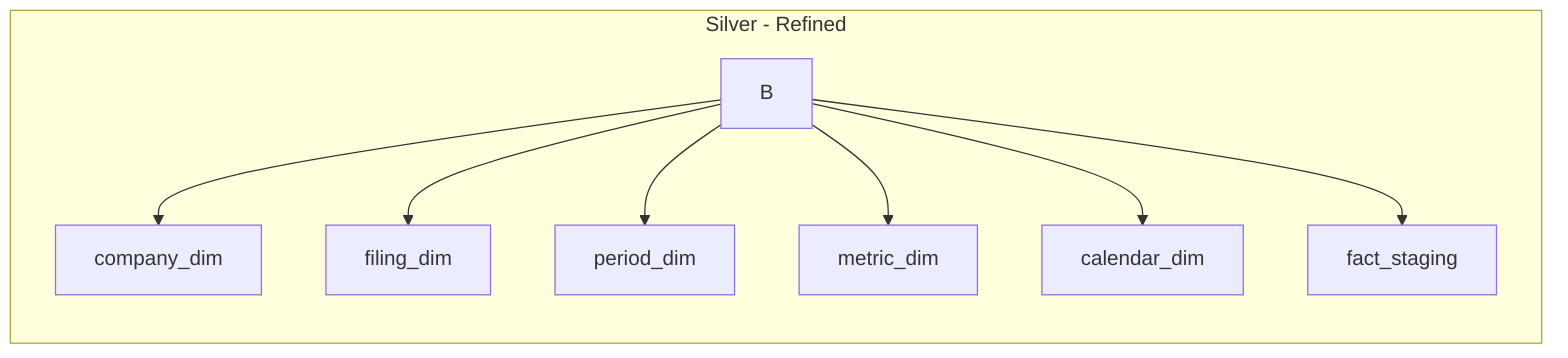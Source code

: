 flowchart LR
  subgraph SILVER[Silver - Refined]
    B --> CompanyDim[company_dim]
    B --> FilingDim[filing_dim]
    B --> PeriodDim[period_dim]
    B --> MetricDim[metric_dim]
    B --> Calendar[calendar_dim]
    B --> FactStaging[fact_staging]
  end